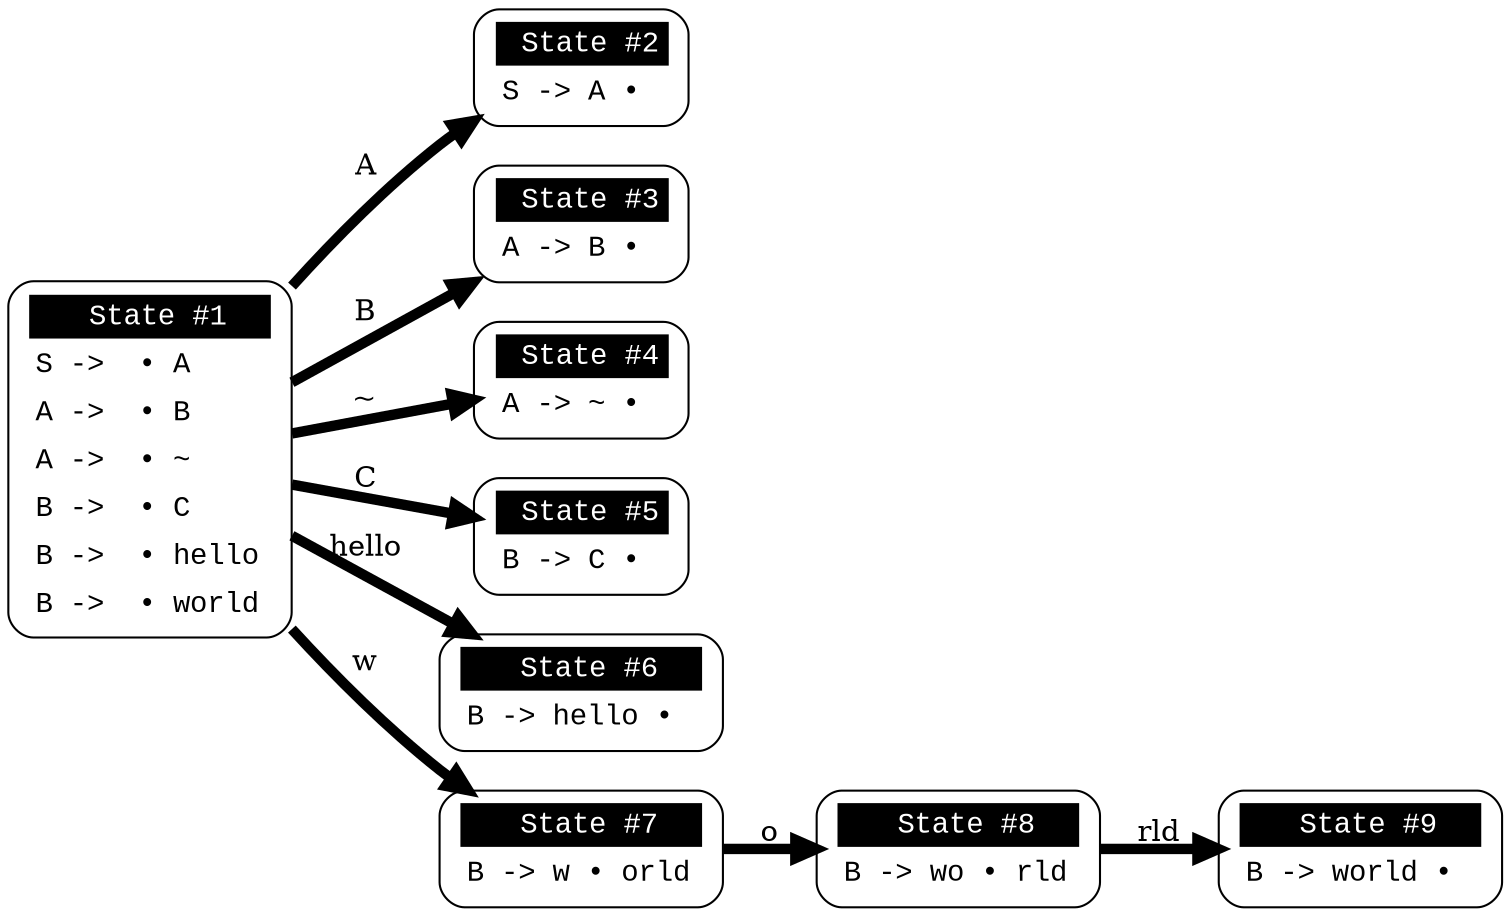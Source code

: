 digraph automaton {
	graph[rankdir = "LR"]
	ratio = auto;
	"state1" [ style = "filled" penwidth = 1 fillcolor = "white" fontname = "Courier New" shape = "Mrecord" label =<<table border="0" cellborder="0" cellpadding="3" bgcolor="white"><tr><td bgcolor="black" align="center" colspan="2"><font color="white"> State #1</font></td></tr><tr><td align="left" port="r2">S -&gt;  &bull; A</td></tr><tr><td align="left" port="r2">A -&gt;  &bull; B</td></tr><tr><td align="left" port="r2">A -&gt;  &bull; ~</td></tr><tr><td align="left" port="r2">B -&gt;  &bull; C</td></tr><tr><td align="left" port="r2">B -&gt;  &bull; hello</td></tr><tr><td align="left" port="r2">B -&gt;  &bull; world</td></tr></table>> ];
	"state2" [ style = "filled" penwidth = 1 fillcolor = "white" fontname = "Courier New" shape = "Mrecord" label =<<table border="0" cellborder="0" cellpadding="3" bgcolor="white"><tr><td bgcolor="black" align="center" colspan="2"><font color="white"> State #2</font></td></tr><tr><td align="left" port="r2">S -&gt; A &bull; </td></tr></table>> ];
	"state3" [ style = "filled" penwidth = 1 fillcolor = "white" fontname = "Courier New" shape = "Mrecord" label =<<table border="0" cellborder="0" cellpadding="3" bgcolor="white"><tr><td bgcolor="black" align="center" colspan="2"><font color="white"> State #3</font></td></tr><tr><td align="left" port="r2">A -&gt; B &bull; </td></tr></table>> ];
	"state4" [ style = "filled" penwidth = 1 fillcolor = "white" fontname = "Courier New" shape = "Mrecord" label =<<table border="0" cellborder="0" cellpadding="3" bgcolor="white"><tr><td bgcolor="black" align="center" colspan="2"><font color="white"> State #4</font></td></tr><tr><td align="left" port="r2">A -&gt; ~ &bull; </td></tr></table>> ];
	"state5" [ style = "filled" penwidth = 1 fillcolor = "white" fontname = "Courier New" shape = "Mrecord" label =<<table border="0" cellborder="0" cellpadding="3" bgcolor="white"><tr><td bgcolor="black" align="center" colspan="2"><font color="white"> State #5</font></td></tr><tr><td align="left" port="r2">B -&gt; C &bull; </td></tr></table>> ];
	"state6" [ style = "filled" penwidth = 1 fillcolor = "white" fontname = "Courier New" shape = "Mrecord" label =<<table border="0" cellborder="0" cellpadding="3" bgcolor="white"><tr><td bgcolor="black" align="center" colspan="2"><font color="white"> State #6</font></td></tr><tr><td align="left" port="r2">B -&gt; hello &bull; </td></tr></table>> ];
	"state7" [ style = "filled" penwidth = 1 fillcolor = "white" fontname = "Courier New" shape = "Mrecord" label =<<table border="0" cellborder="0" cellpadding="3" bgcolor="white"><tr><td bgcolor="black" align="center" colspan="2"><font color="white"> State #7</font></td></tr><tr><td align="left" port="r2">B -&gt; w &bull; orld</td></tr></table>> ];
	"state8" [ style = "filled" penwidth = 1 fillcolor = "white" fontname = "Courier New" shape = "Mrecord" label =<<table border="0" cellborder="0" cellpadding="3" bgcolor="white"><tr><td bgcolor="black" align="center" colspan="2"><font color="white"> State #8</font></td></tr><tr><td align="left" port="r2">B -&gt; wo &bull; rld</td></tr></table>> ];
	"state9" [ style = "filled" penwidth = 1 fillcolor = "white" fontname = "Courier New" shape = "Mrecord" label =<<table border="0" cellborder="0" cellpadding="3" bgcolor="white"><tr><td bgcolor="black" align="center" colspan="2"><font color="white"> State #9</font></td></tr><tr><td align="left" port="r2">B -&gt; world &bull; </td></tr></table>> ];
	state1->state2[penwidth = 5 fontcolor = "black" label = "A"];
	state1->state3[penwidth = 5 fontcolor = "black" label = "B"];
	state1->state4[penwidth = 5 fontcolor = "black" label = "~"];
	state1->state5[penwidth = 5 fontcolor = "black" label = "C"];
	state1->state6[penwidth = 5 fontcolor = "black" label = "hello"];
	state1->state7[penwidth = 5 fontcolor = "black" label = "w"];
	state7->state8[penwidth = 5 fontcolor = "black" label = "o"];
	state8->state9[penwidth = 5 fontcolor = "black" label = "rld"];
}

